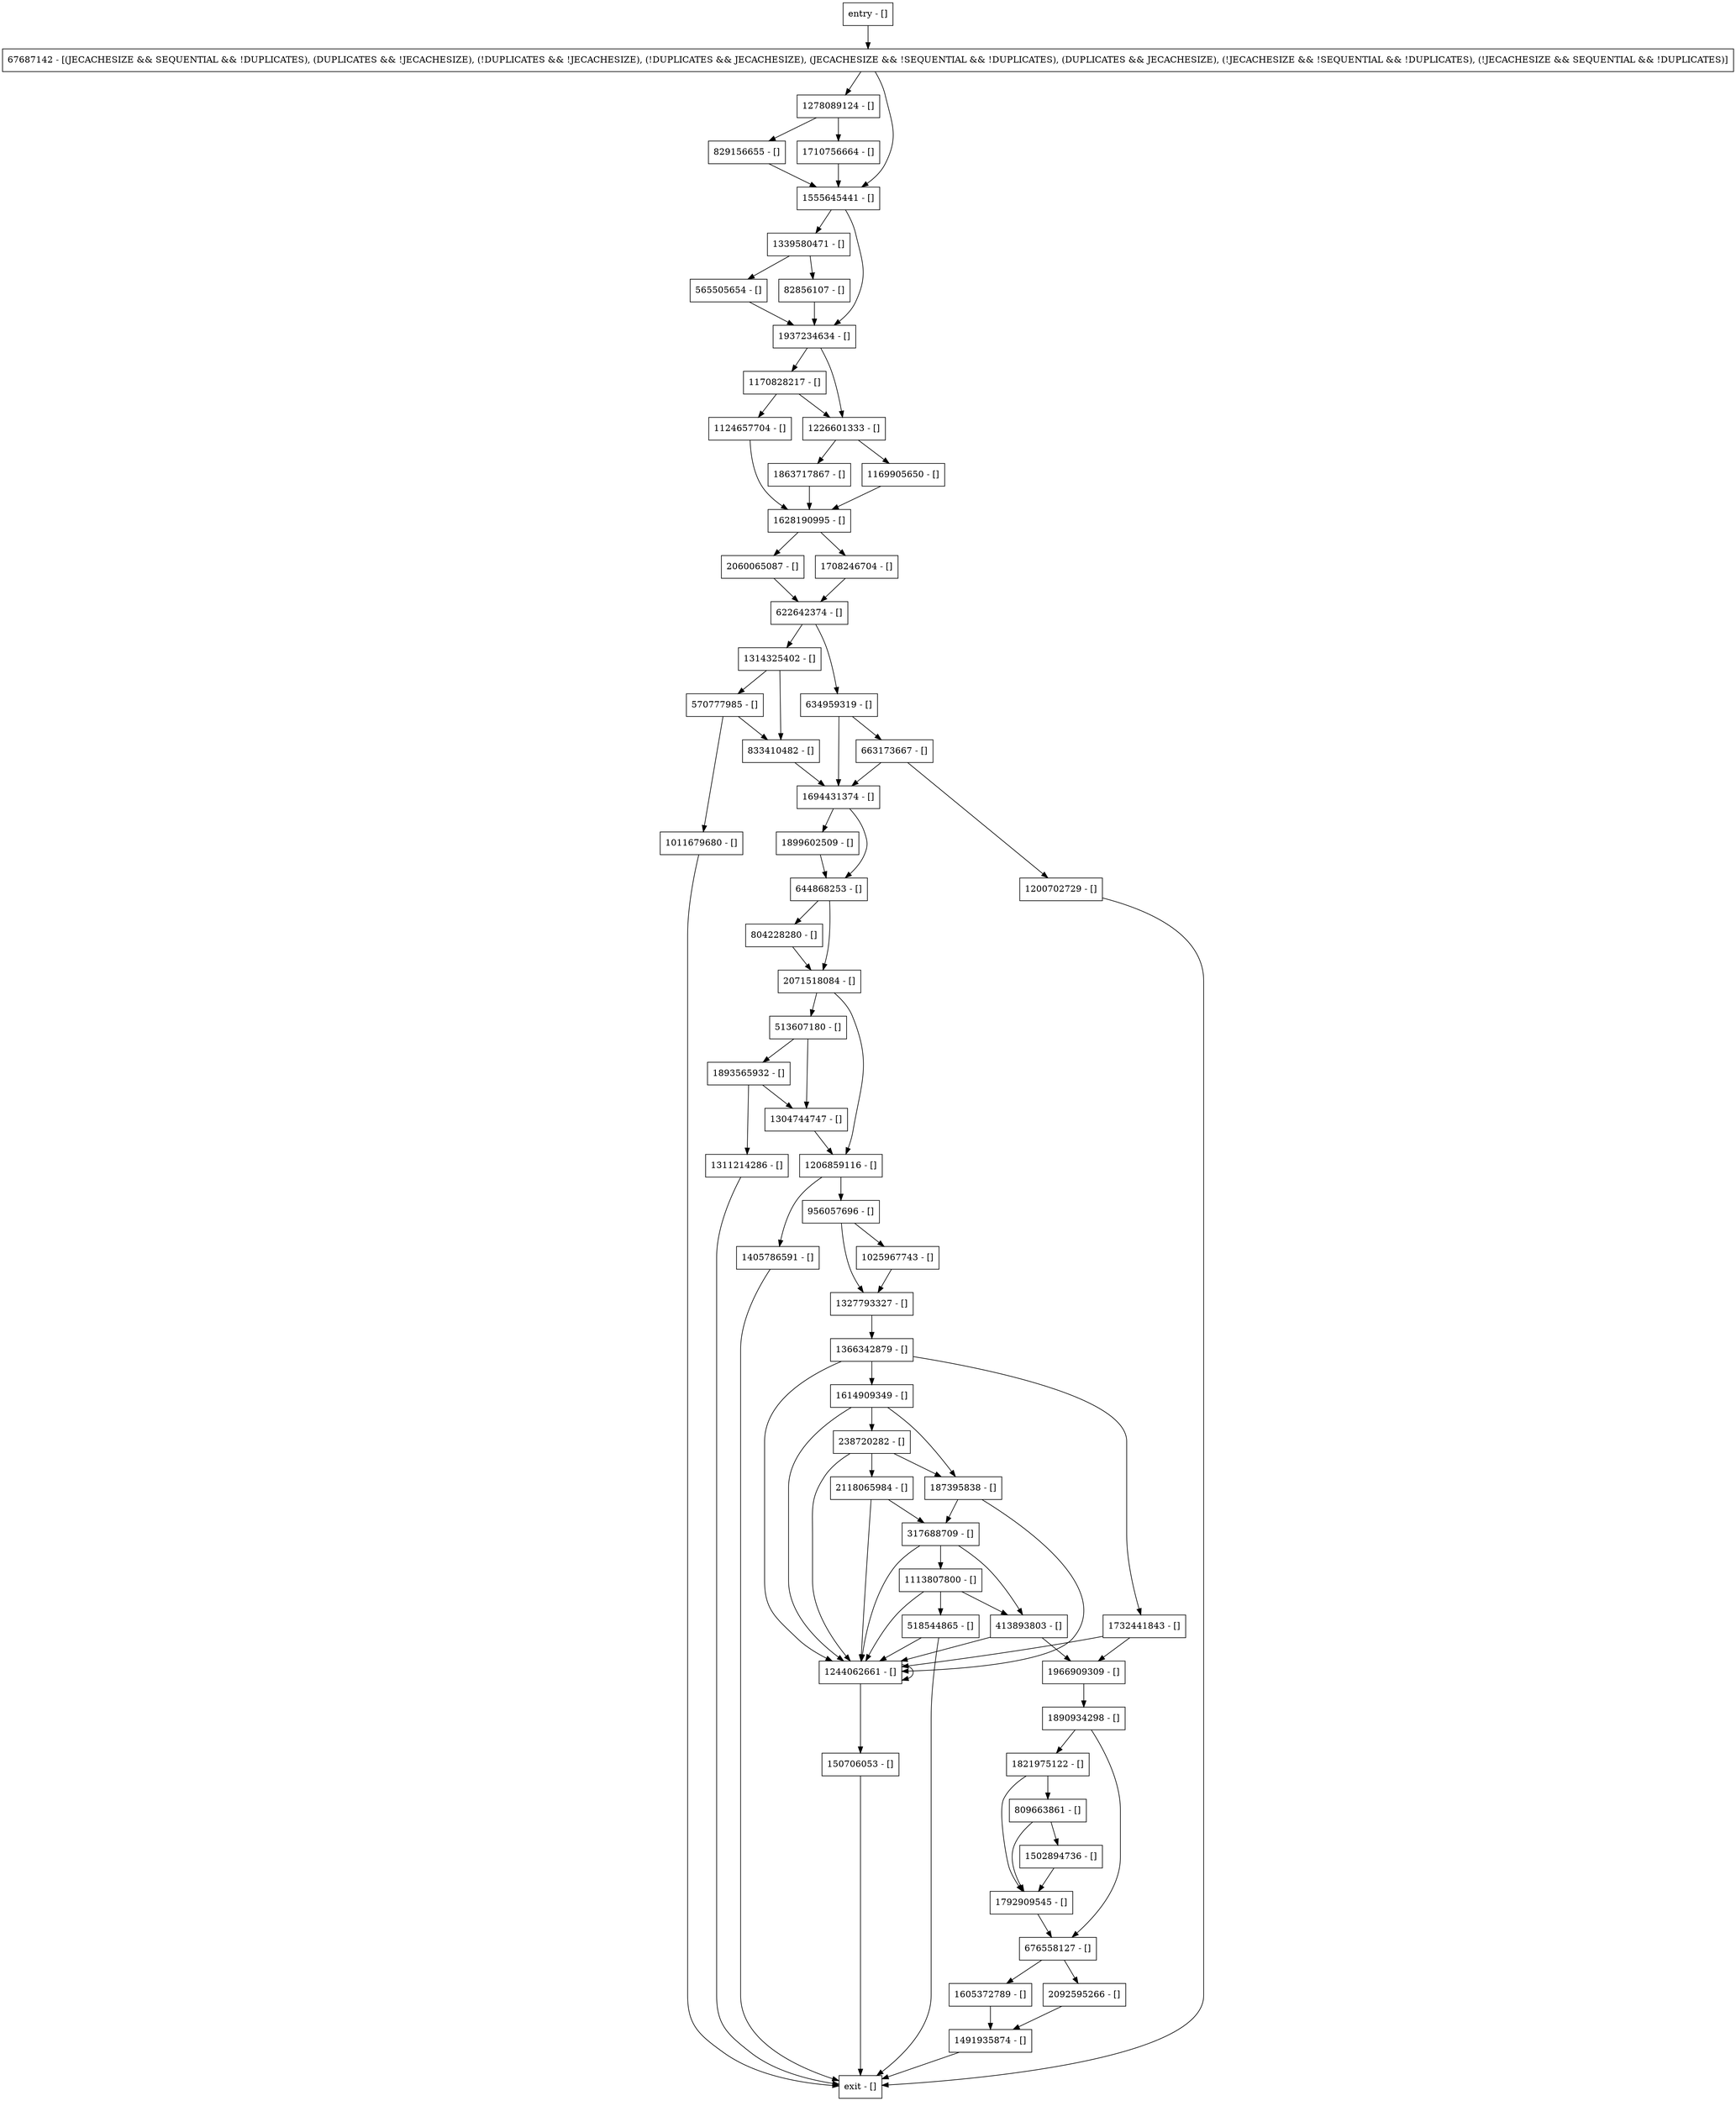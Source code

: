 digraph serialLogWork {
node [shape=record];
1011679680 [label="1011679680 - []"];
1405786591 [label="1405786591 - []"];
956057696 [label="956057696 - []"];
1710756664 [label="1710756664 - []"];
1311214286 [label="1311214286 - []"];
2060065087 [label="2060065087 - []"];
187395838 [label="187395838 - []"];
809663861 [label="809663861 - []"];
829156655 [label="829156655 - []"];
1124657704 [label="1124657704 - []"];
1327793327 [label="1327793327 - []"];
1200702729 [label="1200702729 - []"];
833410482 [label="833410482 - []"];
676558127 [label="676558127 - []"];
1314325402 [label="1314325402 - []"];
1206859116 [label="1206859116 - []"];
2092595266 [label="2092595266 - []"];
2118065984 [label="2118065984 - []"];
entry [label="entry - []"];
exit [label="exit - []"];
663173667 [label="663173667 - []"];
82856107 [label="82856107 - []"];
1304744747 [label="1304744747 - []"];
1890934298 [label="1890934298 - []"];
1113807800 [label="1113807800 - []"];
570777985 [label="570777985 - []"];
1244062661 [label="1244062661 - []"];
1491935874 [label="1491935874 - []"];
1025967743 [label="1025967743 - []"];
1555645441 [label="1555645441 - []"];
1899602509 [label="1899602509 - []"];
150706053 [label="150706053 - []"];
565505654 [label="565505654 - []"];
1170828217 [label="1170828217 - []"];
804228280 [label="804228280 - []"];
67687142 [label="67687142 - [(JECACHESIZE && SEQUENTIAL && !DUPLICATES), (DUPLICATES && !JECACHESIZE), (!DUPLICATES && !JECACHESIZE), (!DUPLICATES && JECACHESIZE), (JECACHESIZE && !SEQUENTIAL && !DUPLICATES), (DUPLICATES && JECACHESIZE), (!JECACHESIZE && !SEQUENTIAL && !DUPLICATES), (!JECACHESIZE && SEQUENTIAL && !DUPLICATES)]"];
1605372789 [label="1605372789 - []"];
1792909545 [label="1792909545 - []"];
1628190995 [label="1628190995 - []"];
1708246704 [label="1708246704 - []"];
1366342879 [label="1366342879 - []"];
413893803 [label="413893803 - []"];
1821975122 [label="1821975122 - []"];
1169905650 [label="1169905650 - []"];
644868253 [label="644868253 - []"];
1614909349 [label="1614909349 - []"];
317688709 [label="317688709 - []"];
1339580471 [label="1339580471 - []"];
513607180 [label="513607180 - []"];
1278089124 [label="1278089124 - []"];
238720282 [label="238720282 - []"];
1937234634 [label="1937234634 - []"];
622642374 [label="622642374 - []"];
1863717867 [label="1863717867 - []"];
634959319 [label="634959319 - []"];
1732441843 [label="1732441843 - []"];
1893565932 [label="1893565932 - []"];
2071518084 [label="2071518084 - []"];
1694431374 [label="1694431374 - []"];
1226601333 [label="1226601333 - []"];
518544865 [label="518544865 - []"];
1502894736 [label="1502894736 - []"];
1966909309 [label="1966909309 - []"];
entry;
exit;
1011679680 -> exit;
1405786591 -> exit;
956057696 -> 1025967743;
956057696 -> 1327793327;
1710756664 -> 1555645441;
1311214286 -> exit;
2060065087 -> 622642374;
187395838 -> 1244062661;
187395838 -> 317688709;
809663861 -> 1792909545;
809663861 -> 1502894736;
829156655 -> 1555645441;
1124657704 -> 1628190995;
1327793327 -> 1366342879;
1200702729 -> exit;
833410482 -> 1694431374;
676558127 -> 1605372789;
676558127 -> 2092595266;
1314325402 -> 833410482;
1314325402 -> 570777985;
1206859116 -> 1405786591;
1206859116 -> 956057696;
2092595266 -> 1491935874;
2118065984 -> 1244062661;
2118065984 -> 317688709;
entry -> 67687142;
663173667 -> 1200702729;
663173667 -> 1694431374;
82856107 -> 1937234634;
1304744747 -> 1206859116;
1890934298 -> 676558127;
1890934298 -> 1821975122;
1113807800 -> 1244062661;
1113807800 -> 413893803;
1113807800 -> 518544865;
570777985 -> 1011679680;
570777985 -> 833410482;
1244062661 -> 1244062661;
1244062661 -> 150706053;
1491935874 -> exit;
1025967743 -> 1327793327;
1555645441 -> 1339580471;
1555645441 -> 1937234634;
1899602509 -> 644868253;
150706053 -> exit;
565505654 -> 1937234634;
1170828217 -> 1124657704;
1170828217 -> 1226601333;
804228280 -> 2071518084;
67687142 -> 1555645441;
67687142 -> 1278089124;
1605372789 -> 1491935874;
1792909545 -> 676558127;
1628190995 -> 1708246704;
1628190995 -> 2060065087;
1708246704 -> 622642374;
1366342879 -> 1244062661;
1366342879 -> 1614909349;
1366342879 -> 1732441843;
413893803 -> 1244062661;
413893803 -> 1966909309;
1821975122 -> 1792909545;
1821975122 -> 809663861;
1169905650 -> 1628190995;
644868253 -> 2071518084;
644868253 -> 804228280;
1614909349 -> 1244062661;
1614909349 -> 238720282;
1614909349 -> 187395838;
317688709 -> 1244062661;
317688709 -> 1113807800;
317688709 -> 413893803;
1339580471 -> 82856107;
1339580471 -> 565505654;
513607180 -> 1304744747;
513607180 -> 1893565932;
1278089124 -> 829156655;
1278089124 -> 1710756664;
238720282 -> 1244062661;
238720282 -> 187395838;
238720282 -> 2118065984;
1937234634 -> 1226601333;
1937234634 -> 1170828217;
622642374 -> 1314325402;
622642374 -> 634959319;
1863717867 -> 1628190995;
634959319 -> 663173667;
634959319 -> 1694431374;
1732441843 -> 1244062661;
1732441843 -> 1966909309;
1893565932 -> 1304744747;
1893565932 -> 1311214286;
2071518084 -> 513607180;
2071518084 -> 1206859116;
1694431374 -> 1899602509;
1694431374 -> 644868253;
1226601333 -> 1169905650;
1226601333 -> 1863717867;
518544865 -> 1244062661;
518544865 -> exit;
1502894736 -> 1792909545;
1966909309 -> 1890934298;
}
